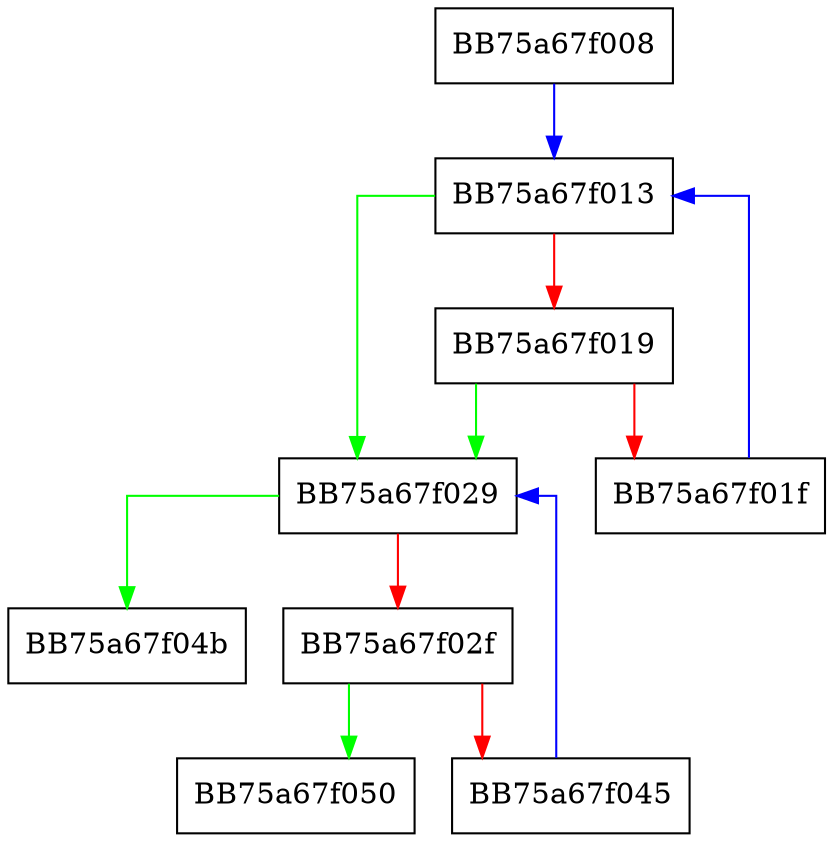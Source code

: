 digraph ResmgrGetResourceNameOffset {
  node [shape="box"];
  graph [splines=ortho];
  BB75a67f008 -> BB75a67f013 [color="blue"];
  BB75a67f013 -> BB75a67f029 [color="green"];
  BB75a67f013 -> BB75a67f019 [color="red"];
  BB75a67f019 -> BB75a67f029 [color="green"];
  BB75a67f019 -> BB75a67f01f [color="red"];
  BB75a67f01f -> BB75a67f013 [color="blue"];
  BB75a67f029 -> BB75a67f04b [color="green"];
  BB75a67f029 -> BB75a67f02f [color="red"];
  BB75a67f02f -> BB75a67f050 [color="green"];
  BB75a67f02f -> BB75a67f045 [color="red"];
  BB75a67f045 -> BB75a67f029 [color="blue"];
}